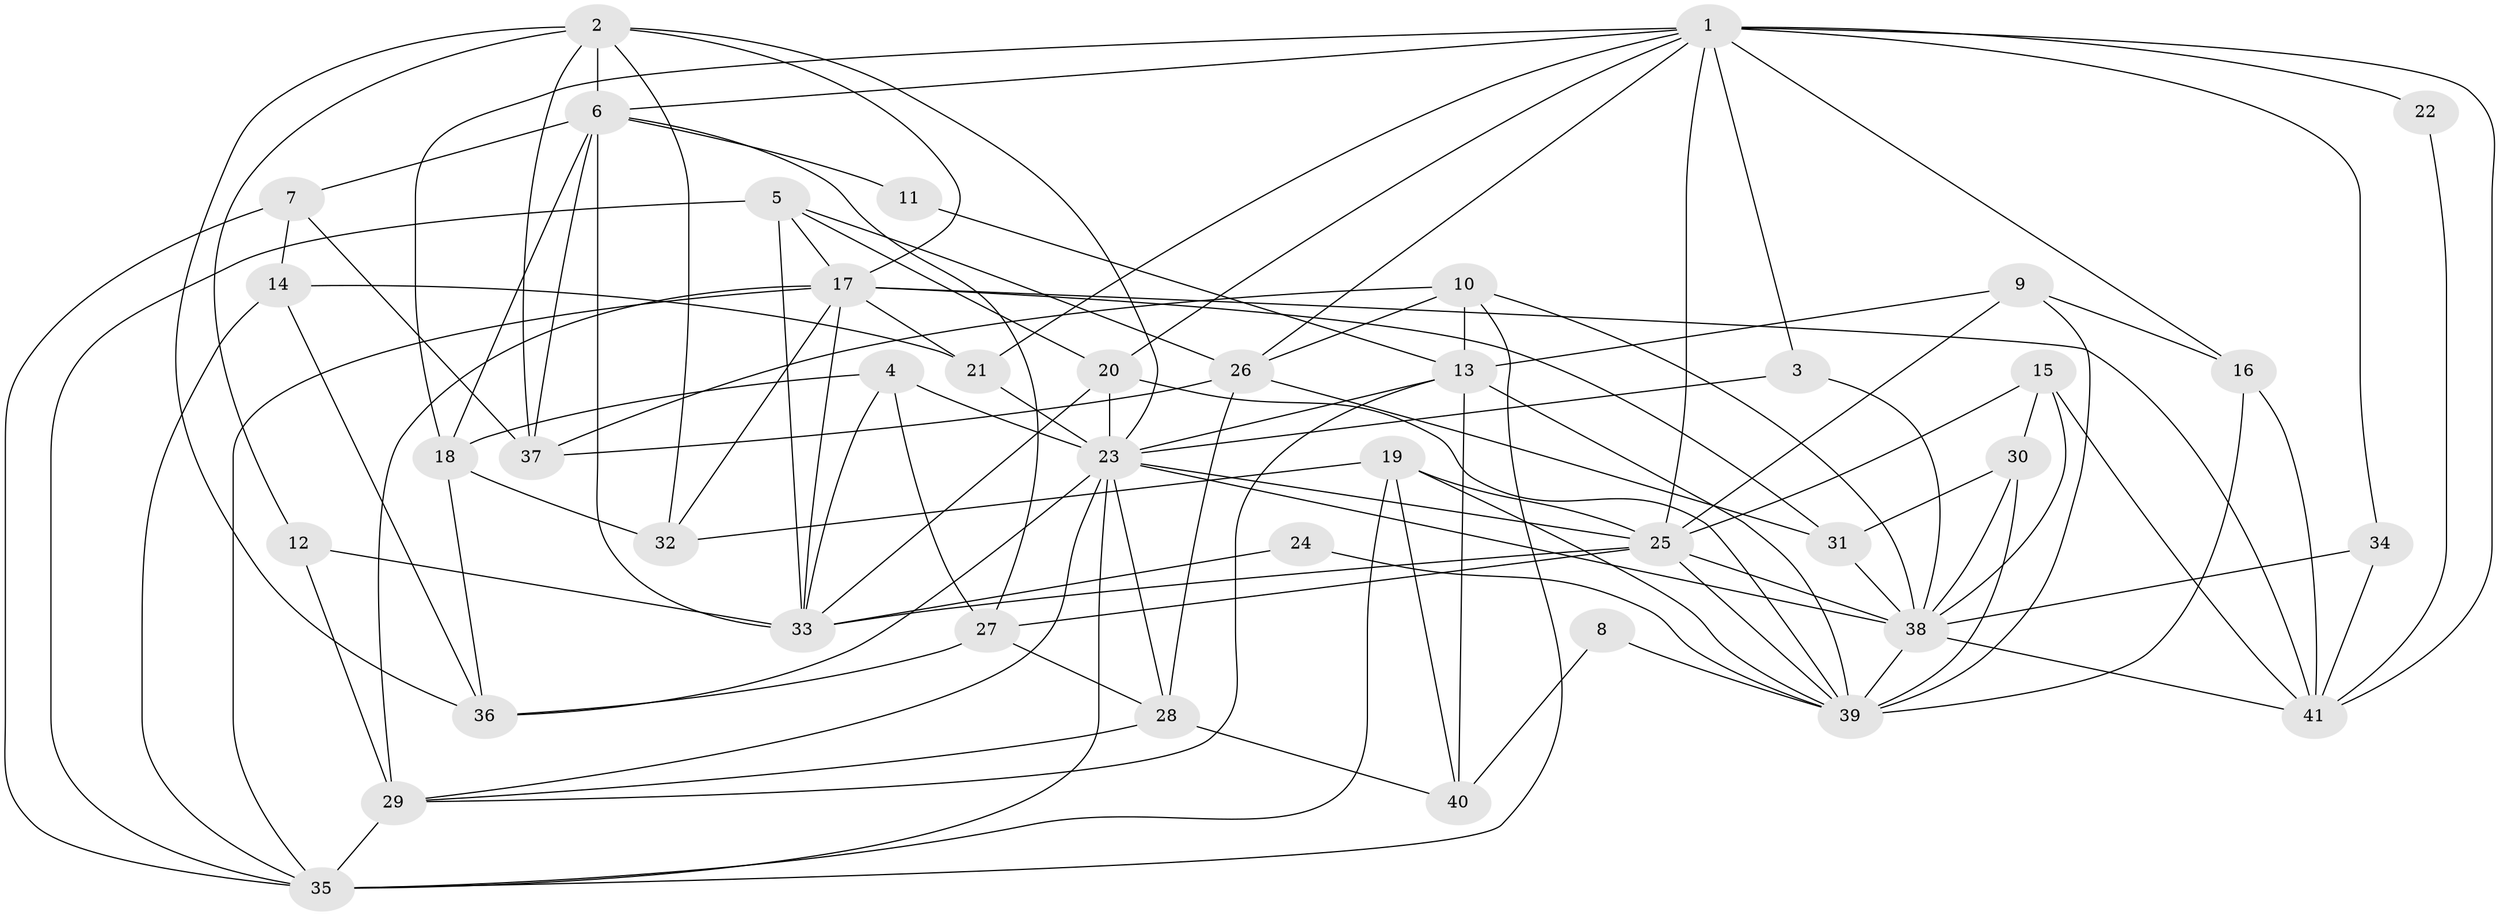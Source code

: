 // original degree distribution, {4: 0.25925925925925924, 6: 0.08641975308641975, 9: 0.012345679012345678, 5: 0.18518518518518517, 3: 0.2962962962962963, 7: 0.024691358024691357, 2: 0.12345679012345678, 8: 0.012345679012345678}
// Generated by graph-tools (version 1.1) at 2025/50/03/09/25 03:50:09]
// undirected, 41 vertices, 112 edges
graph export_dot {
graph [start="1"]
  node [color=gray90,style=filled];
  1;
  2;
  3;
  4;
  5;
  6;
  7;
  8;
  9;
  10;
  11;
  12;
  13;
  14;
  15;
  16;
  17;
  18;
  19;
  20;
  21;
  22;
  23;
  24;
  25;
  26;
  27;
  28;
  29;
  30;
  31;
  32;
  33;
  34;
  35;
  36;
  37;
  38;
  39;
  40;
  41;
  1 -- 3 [weight=1.0];
  1 -- 6 [weight=1.0];
  1 -- 16 [weight=2.0];
  1 -- 18 [weight=1.0];
  1 -- 20 [weight=1.0];
  1 -- 21 [weight=1.0];
  1 -- 22 [weight=1.0];
  1 -- 25 [weight=1.0];
  1 -- 26 [weight=1.0];
  1 -- 34 [weight=1.0];
  1 -- 41 [weight=1.0];
  2 -- 6 [weight=1.0];
  2 -- 12 [weight=1.0];
  2 -- 17 [weight=1.0];
  2 -- 23 [weight=1.0];
  2 -- 32 [weight=1.0];
  2 -- 36 [weight=1.0];
  2 -- 37 [weight=1.0];
  3 -- 23 [weight=1.0];
  3 -- 38 [weight=1.0];
  4 -- 18 [weight=1.0];
  4 -- 23 [weight=2.0];
  4 -- 27 [weight=1.0];
  4 -- 33 [weight=1.0];
  5 -- 17 [weight=1.0];
  5 -- 20 [weight=1.0];
  5 -- 26 [weight=1.0];
  5 -- 33 [weight=1.0];
  5 -- 35 [weight=1.0];
  6 -- 7 [weight=1.0];
  6 -- 11 [weight=1.0];
  6 -- 18 [weight=1.0];
  6 -- 27 [weight=1.0];
  6 -- 33 [weight=1.0];
  6 -- 37 [weight=1.0];
  7 -- 14 [weight=1.0];
  7 -- 35 [weight=1.0];
  7 -- 37 [weight=1.0];
  8 -- 39 [weight=1.0];
  8 -- 40 [weight=1.0];
  9 -- 13 [weight=1.0];
  9 -- 16 [weight=1.0];
  9 -- 25 [weight=1.0];
  9 -- 39 [weight=1.0];
  10 -- 13 [weight=1.0];
  10 -- 26 [weight=1.0];
  10 -- 35 [weight=1.0];
  10 -- 37 [weight=1.0];
  10 -- 38 [weight=1.0];
  11 -- 13 [weight=1.0];
  12 -- 29 [weight=2.0];
  12 -- 33 [weight=1.0];
  13 -- 23 [weight=1.0];
  13 -- 29 [weight=1.0];
  13 -- 39 [weight=1.0];
  13 -- 40 [weight=1.0];
  14 -- 21 [weight=1.0];
  14 -- 35 [weight=1.0];
  14 -- 36 [weight=1.0];
  15 -- 25 [weight=1.0];
  15 -- 30 [weight=1.0];
  15 -- 38 [weight=1.0];
  15 -- 41 [weight=1.0];
  16 -- 39 [weight=1.0];
  16 -- 41 [weight=1.0];
  17 -- 21 [weight=1.0];
  17 -- 29 [weight=1.0];
  17 -- 31 [weight=1.0];
  17 -- 32 [weight=1.0];
  17 -- 33 [weight=1.0];
  17 -- 35 [weight=1.0];
  17 -- 41 [weight=1.0];
  18 -- 32 [weight=1.0];
  18 -- 36 [weight=1.0];
  19 -- 25 [weight=1.0];
  19 -- 32 [weight=1.0];
  19 -- 35 [weight=1.0];
  19 -- 39 [weight=1.0];
  19 -- 40 [weight=1.0];
  20 -- 23 [weight=1.0];
  20 -- 33 [weight=1.0];
  20 -- 39 [weight=1.0];
  21 -- 23 [weight=1.0];
  22 -- 41 [weight=1.0];
  23 -- 25 [weight=1.0];
  23 -- 28 [weight=1.0];
  23 -- 29 [weight=1.0];
  23 -- 35 [weight=1.0];
  23 -- 36 [weight=1.0];
  23 -- 38 [weight=1.0];
  24 -- 33 [weight=1.0];
  24 -- 39 [weight=1.0];
  25 -- 27 [weight=1.0];
  25 -- 33 [weight=1.0];
  25 -- 38 [weight=1.0];
  25 -- 39 [weight=1.0];
  26 -- 28 [weight=2.0];
  26 -- 31 [weight=1.0];
  26 -- 37 [weight=1.0];
  27 -- 28 [weight=1.0];
  27 -- 36 [weight=1.0];
  28 -- 29 [weight=1.0];
  28 -- 40 [weight=1.0];
  29 -- 35 [weight=1.0];
  30 -- 31 [weight=1.0];
  30 -- 38 [weight=1.0];
  30 -- 39 [weight=1.0];
  31 -- 38 [weight=1.0];
  34 -- 38 [weight=1.0];
  34 -- 41 [weight=1.0];
  38 -- 39 [weight=2.0];
  38 -- 41 [weight=1.0];
}
